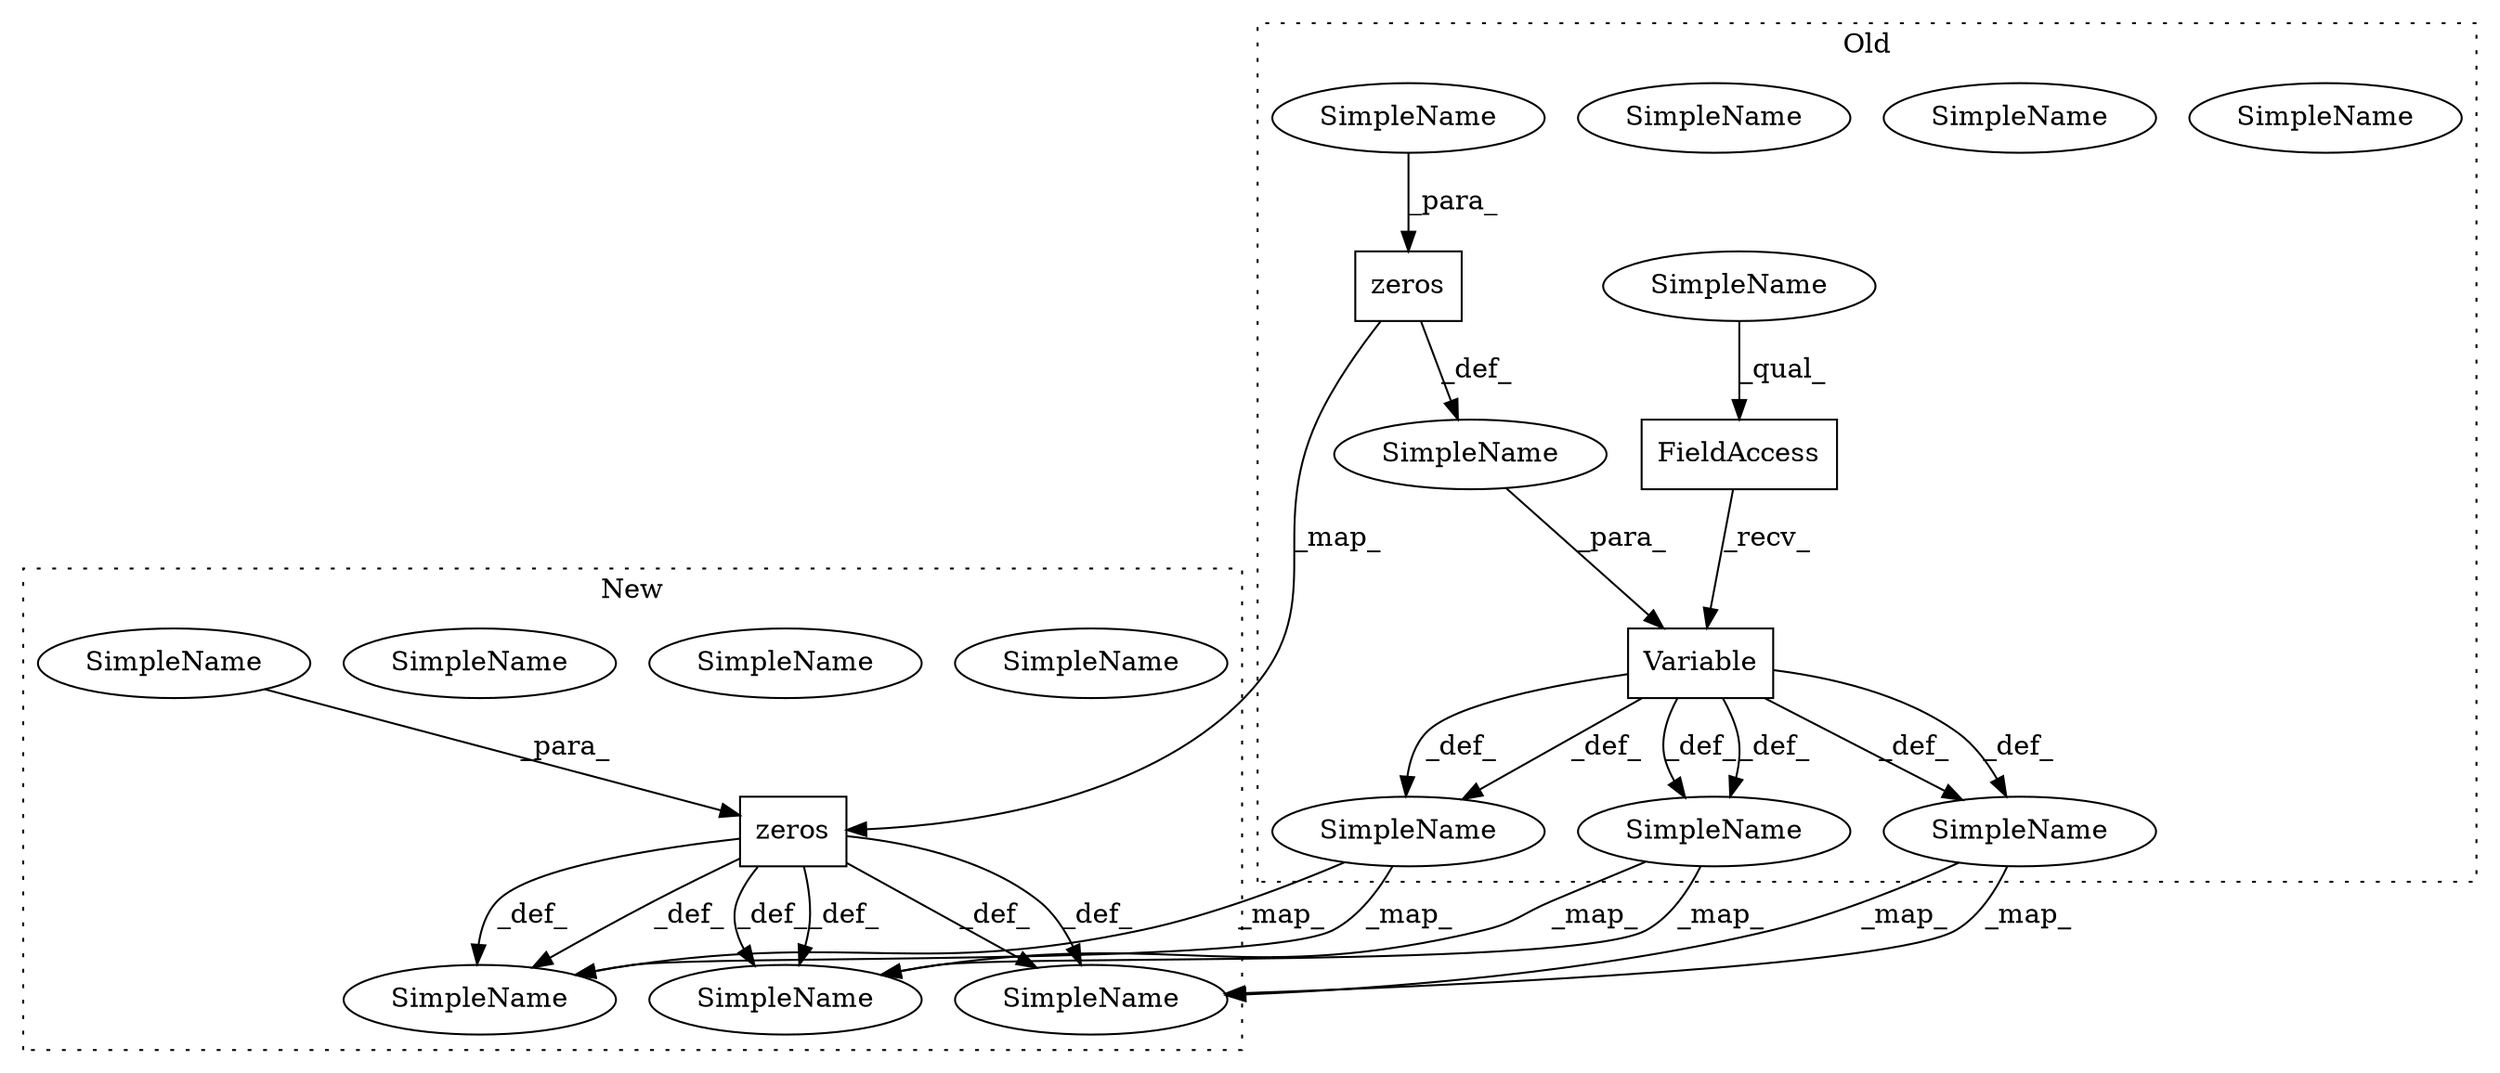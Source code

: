 digraph G {
subgraph cluster0 {
1 [label="zeros" a="32" s="9436,9481" l="11,2" shape="box"];
3 [label="SimpleName" a="42" s="9401" l="4" shape="ellipse"];
6 [label="SimpleName" a="42" s="9401" l="4" shape="ellipse"];
7 [label="SimpleName" a="42" s="12508" l="4" shape="ellipse"];
10 [label="SimpleName" a="42" s="12508" l="4" shape="ellipse"];
11 [label="SimpleName" a="42" s="10579" l="4" shape="ellipse"];
14 [label="SimpleName" a="42" s="10579" l="4" shape="ellipse"];
15 [label="SimpleName" a="42" s="" l="" shape="ellipse"];
16 [label="Variable" a="32" s="9421,9497" l="9,1" shape="box"];
17 [label="FieldAccess" a="22" s="9406" l="14" shape="box"];
18 [label="SimpleName" a="42" s="" l="" shape="ellipse"];
20 [label="SimpleName" a="42" s="9406" l="5" shape="ellipse"];
label = "Old";
style="dotted";
}
subgraph cluster1 {
2 [label="zeros" a="32" s="9323,9378" l="11,1" shape="box"];
4 [label="SimpleName" a="42" s="9312" l="4" shape="ellipse"];
5 [label="SimpleName" a="42" s="9312" l="4" shape="ellipse"];
8 [label="SimpleName" a="42" s="12387" l="4" shape="ellipse"];
9 [label="SimpleName" a="42" s="12387" l="4" shape="ellipse"];
12 [label="SimpleName" a="42" s="10488" l="4" shape="ellipse"];
13 [label="SimpleName" a="42" s="10488" l="4" shape="ellipse"];
19 [label="SimpleName" a="42" s="" l="" shape="ellipse"];
label = "New";
style="dotted";
}
1 -> 2 [label="_map_"];
1 -> 15 [label="_def_"];
2 -> 5 [label="_def_"];
2 -> 9 [label="_def_"];
2 -> 13 [label="_def_"];
2 -> 13 [label="_def_"];
2 -> 9 [label="_def_"];
2 -> 5 [label="_def_"];
6 -> 5 [label="_map_"];
6 -> 5 [label="_map_"];
10 -> 9 [label="_map_"];
10 -> 9 [label="_map_"];
14 -> 13 [label="_map_"];
14 -> 13 [label="_map_"];
15 -> 16 [label="_para_"];
16 -> 10 [label="_def_"];
16 -> 10 [label="_def_"];
16 -> 14 [label="_def_"];
16 -> 6 [label="_def_"];
16 -> 14 [label="_def_"];
16 -> 6 [label="_def_"];
17 -> 16 [label="_recv_"];
18 -> 1 [label="_para_"];
19 -> 2 [label="_para_"];
20 -> 17 [label="_qual_"];
}